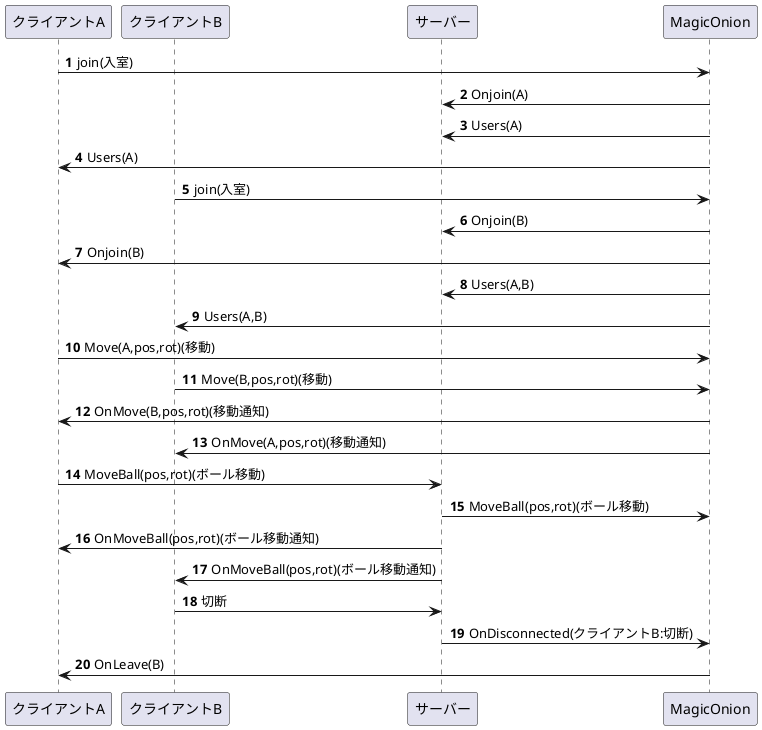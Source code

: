 @startuml
'botシーケンス図

participant クライアントA
participant クライアントB
participant サーバー
participant MagicOnion


autonumber

クライアントA -> MagicOnion:join(入室)
サーバー <- MagicOnion:Onjoin(A)
サーバー <- MagicOnion:Users(A)
クライアントA <- MagicOnion:Users(A)
クライアントB -> MagicOnion:join(入室)
サーバー <- MagicOnion:Onjoin(B)
クライアントA <- MagicOnion:Onjoin(B)
サーバー <- MagicOnion:Users(A,B)
クライアントB <- MagicOnion:Users(A,B)

クライアントA -> MagicOnion:Move(A,pos,rot)(移動)
クライアントB -> MagicOnion:Move(B,pos,rot)(移動)
MagicOnion -> クライアントA:OnMove(B,pos,rot)(移動通知)
MagicOnion -> クライアントB:OnMove(A,pos,rot)(移動通知)

クライアントA -> サーバー:MoveBall(pos,rot)(ボール移動)
サーバー -> MagicOnion:MoveBall(pos,rot)(ボール移動)
サーバー -> クライアントA:OnMoveBall(pos,rot)(ボール移動通知)
サーバー -> クライアントB:OnMoveBall(pos,rot)(ボール移動通知)

クライアントB -> サーバー:切断
サーバー -> MagicOnion:OnDisconnected(クライアントB:切断)
MagicOnion -> クライアントA:OnLeave(B)

@enduml '